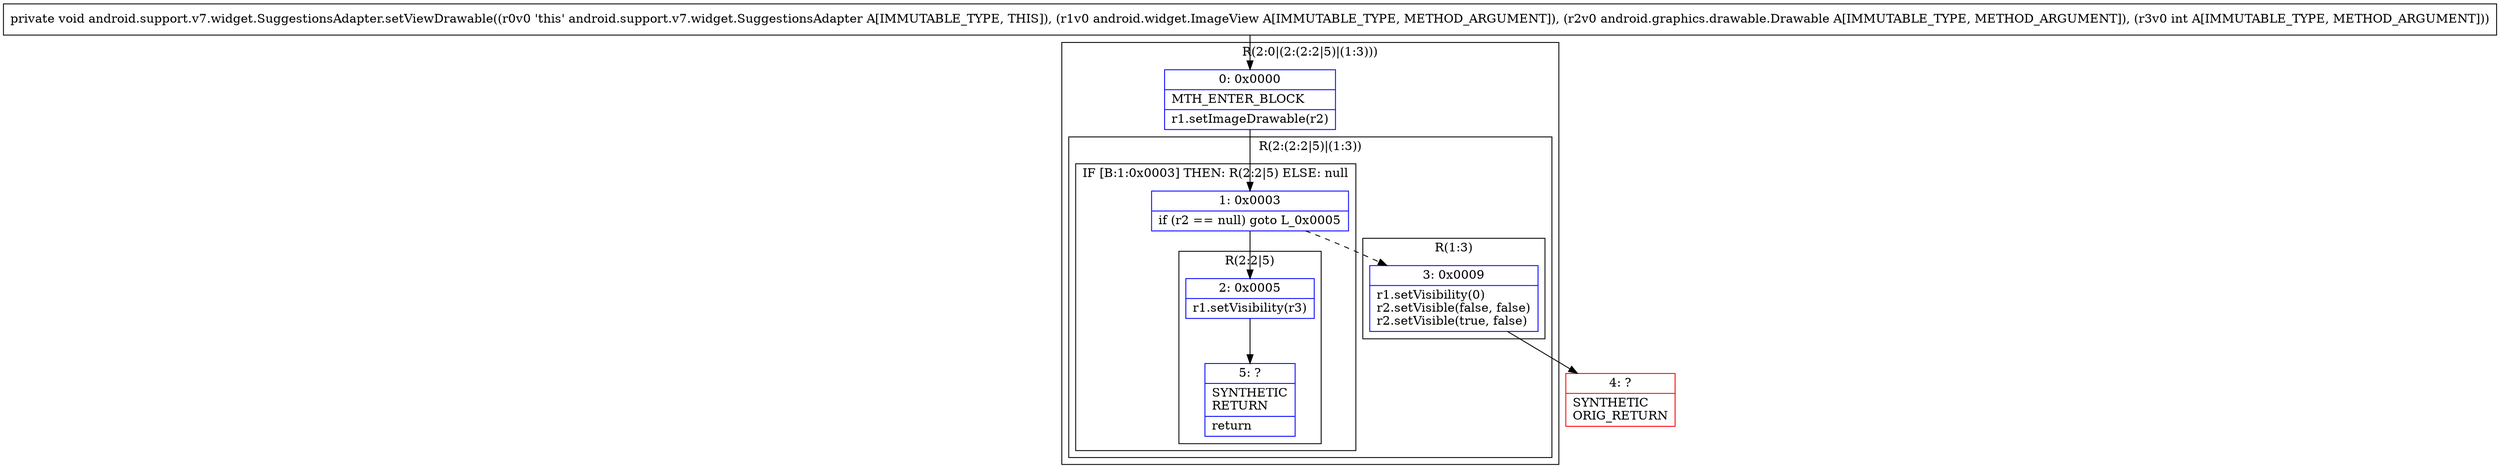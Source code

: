 digraph "CFG forandroid.support.v7.widget.SuggestionsAdapter.setViewDrawable(Landroid\/widget\/ImageView;Landroid\/graphics\/drawable\/Drawable;I)V" {
subgraph cluster_Region_607545347 {
label = "R(2:0|(2:(2:2|5)|(1:3)))";
node [shape=record,color=blue];
Node_0 [shape=record,label="{0\:\ 0x0000|MTH_ENTER_BLOCK\l|r1.setImageDrawable(r2)\l}"];
subgraph cluster_Region_1243893927 {
label = "R(2:(2:2|5)|(1:3))";
node [shape=record,color=blue];
subgraph cluster_IfRegion_1322550726 {
label = "IF [B:1:0x0003] THEN: R(2:2|5) ELSE: null";
node [shape=record,color=blue];
Node_1 [shape=record,label="{1\:\ 0x0003|if (r2 == null) goto L_0x0005\l}"];
subgraph cluster_Region_2145998104 {
label = "R(2:2|5)";
node [shape=record,color=blue];
Node_2 [shape=record,label="{2\:\ 0x0005|r1.setVisibility(r3)\l}"];
Node_5 [shape=record,label="{5\:\ ?|SYNTHETIC\lRETURN\l|return\l}"];
}
}
subgraph cluster_Region_1745378454 {
label = "R(1:3)";
node [shape=record,color=blue];
Node_3 [shape=record,label="{3\:\ 0x0009|r1.setVisibility(0)\lr2.setVisible(false, false)\lr2.setVisible(true, false)\l}"];
}
}
}
Node_4 [shape=record,color=red,label="{4\:\ ?|SYNTHETIC\lORIG_RETURN\l}"];
MethodNode[shape=record,label="{private void android.support.v7.widget.SuggestionsAdapter.setViewDrawable((r0v0 'this' android.support.v7.widget.SuggestionsAdapter A[IMMUTABLE_TYPE, THIS]), (r1v0 android.widget.ImageView A[IMMUTABLE_TYPE, METHOD_ARGUMENT]), (r2v0 android.graphics.drawable.Drawable A[IMMUTABLE_TYPE, METHOD_ARGUMENT]), (r3v0 int A[IMMUTABLE_TYPE, METHOD_ARGUMENT])) }"];
MethodNode -> Node_0;
Node_0 -> Node_1;
Node_1 -> Node_2;
Node_1 -> Node_3[style=dashed];
Node_2 -> Node_5;
Node_3 -> Node_4;
}

